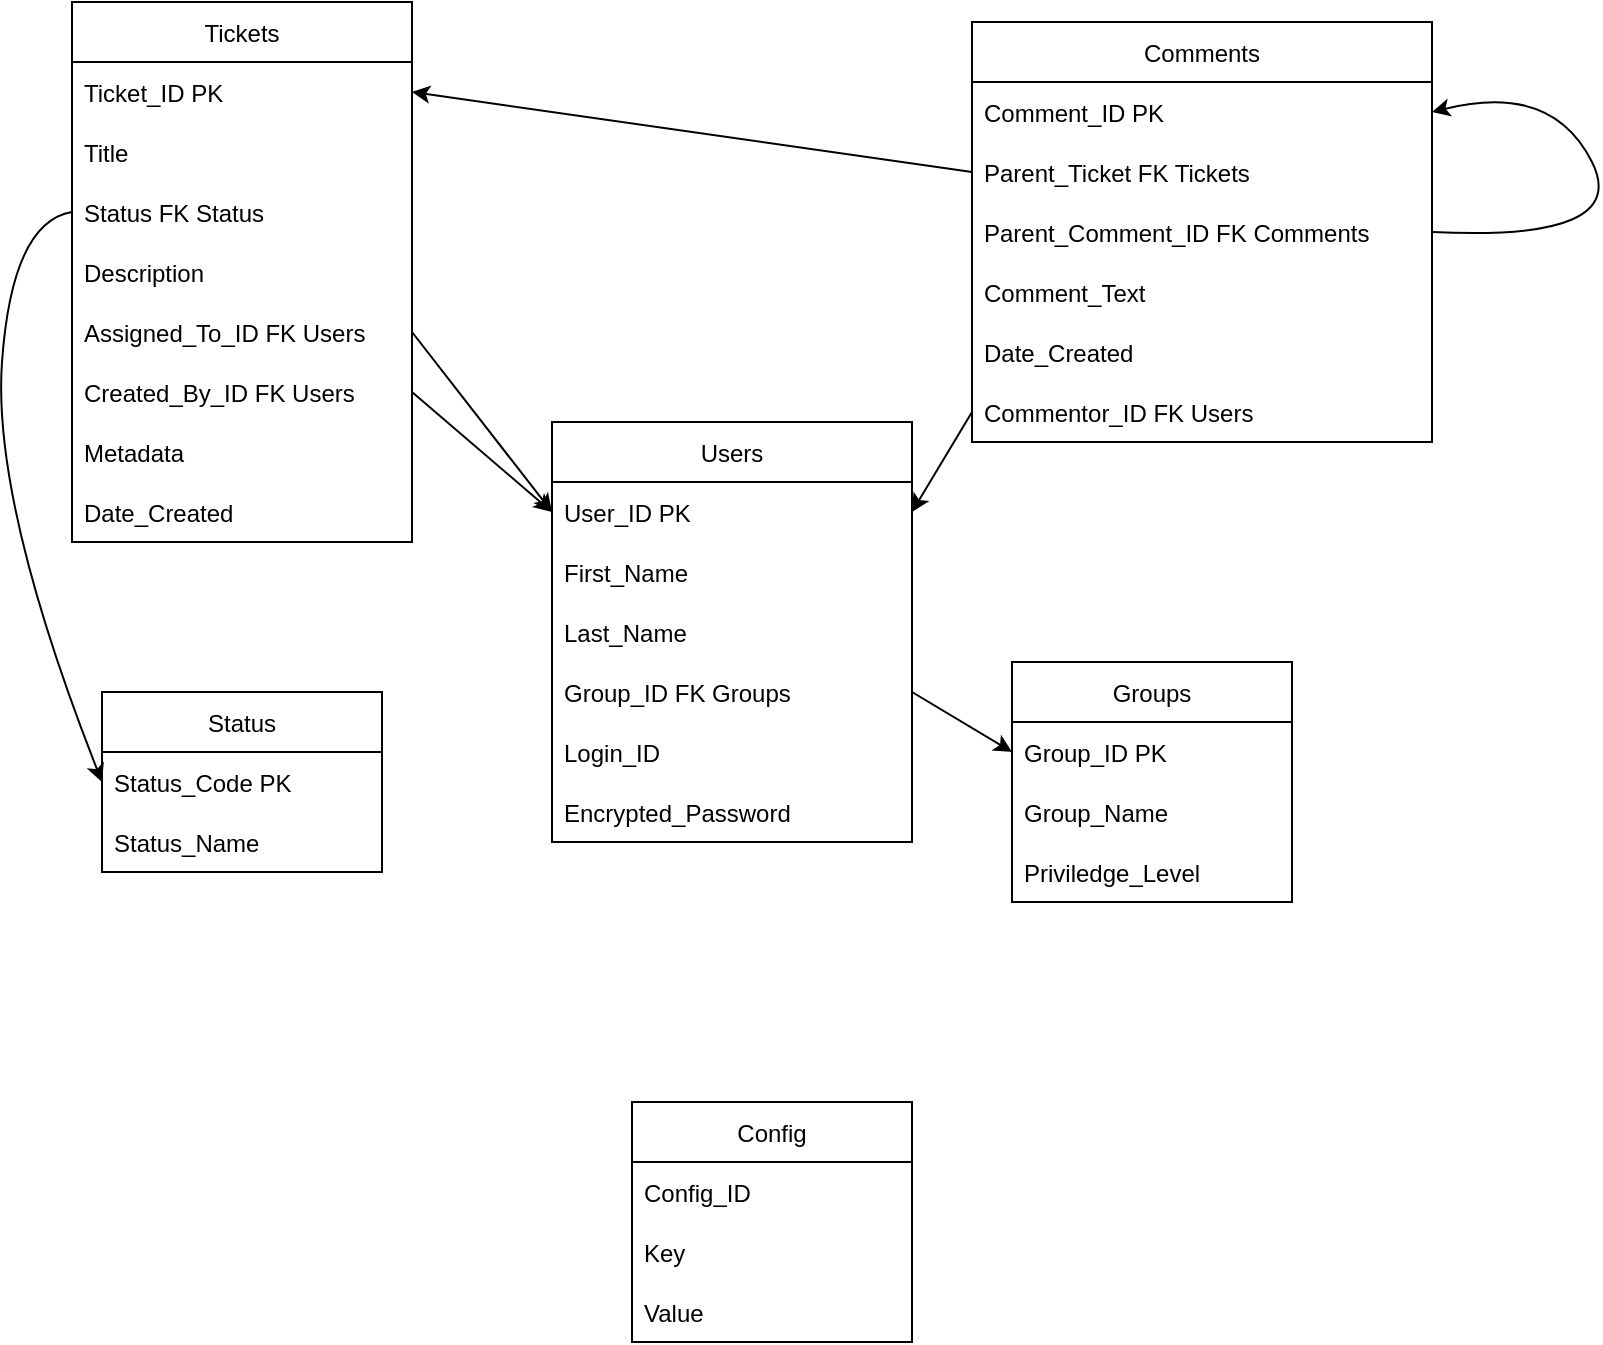 <mxfile version="20.3.3" type="github">
  <diagram id="sN0OmuLIDt1SOVn8i7zm" name="Page-1">
    <mxGraphModel dx="1422" dy="779" grid="1" gridSize="10" guides="1" tooltips="1" connect="1" arrows="1" fold="1" page="1" pageScale="1" pageWidth="850" pageHeight="1100" math="0" shadow="0">
      <root>
        <mxCell id="0" />
        <mxCell id="1" parent="0" />
        <mxCell id="s-rcmRFxwo0buM6xQGGl-9" value="Tickets" style="swimlane;fontStyle=0;childLayout=stackLayout;horizontal=1;startSize=30;horizontalStack=0;resizeParent=1;resizeParentMax=0;resizeLast=0;collapsible=1;marginBottom=0;" parent="1" vertex="1">
          <mxGeometry x="60" y="20" width="170" height="270" as="geometry" />
        </mxCell>
        <mxCell id="s-rcmRFxwo0buM6xQGGl-10" value="Ticket_ID PK" style="text;strokeColor=none;fillColor=none;align=left;verticalAlign=middle;spacingLeft=4;spacingRight=4;overflow=hidden;points=[[0,0.5],[1,0.5]];portConstraint=eastwest;rotatable=0;" parent="s-rcmRFxwo0buM6xQGGl-9" vertex="1">
          <mxGeometry y="30" width="170" height="30" as="geometry" />
        </mxCell>
        <mxCell id="s-rcmRFxwo0buM6xQGGl-11" value="Title" style="text;strokeColor=none;fillColor=none;align=left;verticalAlign=middle;spacingLeft=4;spacingRight=4;overflow=hidden;points=[[0,0.5],[1,0.5]];portConstraint=eastwest;rotatable=0;" parent="s-rcmRFxwo0buM6xQGGl-9" vertex="1">
          <mxGeometry y="60" width="170" height="30" as="geometry" />
        </mxCell>
        <mxCell id="s-rcmRFxwo0buM6xQGGl-12" value="Status FK Status" style="text;strokeColor=none;fillColor=none;align=left;verticalAlign=middle;spacingLeft=4;spacingRight=4;overflow=hidden;points=[[0,0.5],[1,0.5]];portConstraint=eastwest;rotatable=0;" parent="s-rcmRFxwo0buM6xQGGl-9" vertex="1">
          <mxGeometry y="90" width="170" height="30" as="geometry" />
        </mxCell>
        <mxCell id="s-rcmRFxwo0buM6xQGGl-13" value="Description" style="text;strokeColor=none;fillColor=none;align=left;verticalAlign=middle;spacingLeft=4;spacingRight=4;overflow=hidden;points=[[0,0.5],[1,0.5]];portConstraint=eastwest;rotatable=0;" parent="s-rcmRFxwo0buM6xQGGl-9" vertex="1">
          <mxGeometry y="120" width="170" height="30" as="geometry" />
        </mxCell>
        <mxCell id="s-rcmRFxwo0buM6xQGGl-14" value="Assigned_To_ID FK Users" style="text;strokeColor=none;fillColor=none;align=left;verticalAlign=middle;spacingLeft=4;spacingRight=4;overflow=hidden;points=[[0,0.5],[1,0.5]];portConstraint=eastwest;rotatable=0;" parent="s-rcmRFxwo0buM6xQGGl-9" vertex="1">
          <mxGeometry y="150" width="170" height="30" as="geometry" />
        </mxCell>
        <mxCell id="s-rcmRFxwo0buM6xQGGl-15" value="Created_By_ID FK Users" style="text;strokeColor=none;fillColor=none;align=left;verticalAlign=middle;spacingLeft=4;spacingRight=4;overflow=hidden;points=[[0,0.5],[1,0.5]];portConstraint=eastwest;rotatable=0;" parent="s-rcmRFxwo0buM6xQGGl-9" vertex="1">
          <mxGeometry y="180" width="170" height="30" as="geometry" />
        </mxCell>
        <mxCell id="TYKhlUwKwB5rizse9aNy-1" value="Metadata" style="text;strokeColor=none;fillColor=none;align=left;verticalAlign=middle;spacingLeft=4;spacingRight=4;overflow=hidden;points=[[0,0.5],[1,0.5]];portConstraint=eastwest;rotatable=0;" vertex="1" parent="s-rcmRFxwo0buM6xQGGl-9">
          <mxGeometry y="210" width="170" height="30" as="geometry" />
        </mxCell>
        <mxCell id="TYKhlUwKwB5rizse9aNy-2" value="Date_Created" style="text;strokeColor=none;fillColor=none;align=left;verticalAlign=middle;spacingLeft=4;spacingRight=4;overflow=hidden;points=[[0,0.5],[1,0.5]];portConstraint=eastwest;rotatable=0;" vertex="1" parent="s-rcmRFxwo0buM6xQGGl-9">
          <mxGeometry y="240" width="170" height="30" as="geometry" />
        </mxCell>
        <mxCell id="s-rcmRFxwo0buM6xQGGl-16" value="Comments" style="swimlane;fontStyle=0;childLayout=stackLayout;horizontal=1;startSize=30;horizontalStack=0;resizeParent=1;resizeParentMax=0;resizeLast=0;collapsible=1;marginBottom=0;" parent="1" vertex="1">
          <mxGeometry x="510" y="30" width="230" height="210" as="geometry" />
        </mxCell>
        <mxCell id="s-rcmRFxwo0buM6xQGGl-17" value="Comment_ID PK" style="text;strokeColor=none;fillColor=none;align=left;verticalAlign=middle;spacingLeft=4;spacingRight=4;overflow=hidden;points=[[0,0.5],[1,0.5]];portConstraint=eastwest;rotatable=0;" parent="s-rcmRFxwo0buM6xQGGl-16" vertex="1">
          <mxGeometry y="30" width="230" height="30" as="geometry" />
        </mxCell>
        <mxCell id="s-rcmRFxwo0buM6xQGGl-18" value="Parent_Ticket FK Tickets" style="text;strokeColor=none;fillColor=none;align=left;verticalAlign=middle;spacingLeft=4;spacingRight=4;overflow=hidden;points=[[0,0.5],[1,0.5]];portConstraint=eastwest;rotatable=0;" parent="s-rcmRFxwo0buM6xQGGl-16" vertex="1">
          <mxGeometry y="60" width="230" height="30" as="geometry" />
        </mxCell>
        <mxCell id="SADXFhDLi1Hw4QKX0aTN-11" value="Parent_Comment_ID FK Comments" style="text;strokeColor=none;fillColor=none;align=left;verticalAlign=middle;spacingLeft=4;spacingRight=4;overflow=hidden;points=[[0,0.5],[1,0.5]];portConstraint=eastwest;rotatable=0;" parent="s-rcmRFxwo0buM6xQGGl-16" vertex="1">
          <mxGeometry y="90" width="230" height="30" as="geometry" />
        </mxCell>
        <mxCell id="s-rcmRFxwo0buM6xQGGl-19" value="Comment_Text" style="text;strokeColor=none;fillColor=none;align=left;verticalAlign=middle;spacingLeft=4;spacingRight=4;overflow=hidden;points=[[0,0.5],[1,0.5]];portConstraint=eastwest;rotatable=0;" parent="s-rcmRFxwo0buM6xQGGl-16" vertex="1">
          <mxGeometry y="120" width="230" height="30" as="geometry" />
        </mxCell>
        <mxCell id="s-rcmRFxwo0buM6xQGGl-20" value="Date_Created" style="text;strokeColor=none;fillColor=none;align=left;verticalAlign=middle;spacingLeft=4;spacingRight=4;overflow=hidden;points=[[0,0.5],[1,0.5]];portConstraint=eastwest;rotatable=0;" parent="s-rcmRFxwo0buM6xQGGl-16" vertex="1">
          <mxGeometry y="150" width="230" height="30" as="geometry" />
        </mxCell>
        <mxCell id="s-rcmRFxwo0buM6xQGGl-21" value="Commentor_ID FK Users" style="text;strokeColor=none;fillColor=none;align=left;verticalAlign=middle;spacingLeft=4;spacingRight=4;overflow=hidden;points=[[0,0.5],[1,0.5]];portConstraint=eastwest;rotatable=0;" parent="s-rcmRFxwo0buM6xQGGl-16" vertex="1">
          <mxGeometry y="180" width="230" height="30" as="geometry" />
        </mxCell>
        <mxCell id="SADXFhDLi1Hw4QKX0aTN-13" value="" style="curved=1;endArrow=classic;html=1;rounded=0;exitX=1;exitY=0.5;exitDx=0;exitDy=0;entryX=1;entryY=0.5;entryDx=0;entryDy=0;" parent="s-rcmRFxwo0buM6xQGGl-16" source="SADXFhDLi1Hw4QKX0aTN-11" target="s-rcmRFxwo0buM6xQGGl-17" edge="1">
          <mxGeometry width="50" height="50" relative="1" as="geometry">
            <mxPoint x="-70" y="390" as="sourcePoint" />
            <mxPoint x="-20" y="340" as="targetPoint" />
            <Array as="points">
              <mxPoint x="330" y="110" />
              <mxPoint x="290" y="30" />
            </Array>
          </mxGeometry>
        </mxCell>
        <mxCell id="s-rcmRFxwo0buM6xQGGl-22" value="" style="endArrow=classic;html=1;rounded=0;exitX=0;exitY=0.5;exitDx=0;exitDy=0;entryX=1;entryY=0.5;entryDx=0;entryDy=0;" parent="1" source="s-rcmRFxwo0buM6xQGGl-18" target="s-rcmRFxwo0buM6xQGGl-10" edge="1">
          <mxGeometry width="50" height="50" relative="1" as="geometry">
            <mxPoint x="370" y="150" as="sourcePoint" />
            <mxPoint x="270" y="50" as="targetPoint" />
          </mxGeometry>
        </mxCell>
        <mxCell id="s-rcmRFxwo0buM6xQGGl-23" value="Users" style="swimlane;fontStyle=0;childLayout=stackLayout;horizontal=1;startSize=30;horizontalStack=0;resizeParent=1;resizeParentMax=0;resizeLast=0;collapsible=1;marginBottom=0;" parent="1" vertex="1">
          <mxGeometry x="300" y="230" width="180" height="210" as="geometry" />
        </mxCell>
        <mxCell id="s-rcmRFxwo0buM6xQGGl-24" value="User_ID PK" style="text;strokeColor=none;fillColor=none;align=left;verticalAlign=middle;spacingLeft=4;spacingRight=4;overflow=hidden;points=[[0,0.5],[1,0.5]];portConstraint=eastwest;rotatable=0;" parent="s-rcmRFxwo0buM6xQGGl-23" vertex="1">
          <mxGeometry y="30" width="180" height="30" as="geometry" />
        </mxCell>
        <mxCell id="s-rcmRFxwo0buM6xQGGl-25" value="First_Name" style="text;strokeColor=none;fillColor=none;align=left;verticalAlign=middle;spacingLeft=4;spacingRight=4;overflow=hidden;points=[[0,0.5],[1,0.5]];portConstraint=eastwest;rotatable=0;" parent="s-rcmRFxwo0buM6xQGGl-23" vertex="1">
          <mxGeometry y="60" width="180" height="30" as="geometry" />
        </mxCell>
        <mxCell id="s-rcmRFxwo0buM6xQGGl-26" value="Last_Name" style="text;strokeColor=none;fillColor=none;align=left;verticalAlign=middle;spacingLeft=4;spacingRight=4;overflow=hidden;points=[[0,0.5],[1,0.5]];portConstraint=eastwest;rotatable=0;" parent="s-rcmRFxwo0buM6xQGGl-23" vertex="1">
          <mxGeometry y="90" width="180" height="30" as="geometry" />
        </mxCell>
        <mxCell id="s-rcmRFxwo0buM6xQGGl-28" value="Group_ID FK Groups" style="text;strokeColor=none;fillColor=none;align=left;verticalAlign=middle;spacingLeft=4;spacingRight=4;overflow=hidden;points=[[0,0.5],[1,0.5]];portConstraint=eastwest;rotatable=0;" parent="s-rcmRFxwo0buM6xQGGl-23" vertex="1">
          <mxGeometry y="120" width="180" height="30" as="geometry" />
        </mxCell>
        <mxCell id="SADXFhDLi1Hw4QKX0aTN-8" value="Login_ID" style="text;strokeColor=none;fillColor=none;align=left;verticalAlign=middle;spacingLeft=4;spacingRight=4;overflow=hidden;points=[[0,0.5],[1,0.5]];portConstraint=eastwest;rotatable=0;" parent="s-rcmRFxwo0buM6xQGGl-23" vertex="1">
          <mxGeometry y="150" width="180" height="30" as="geometry" />
        </mxCell>
        <mxCell id="SADXFhDLi1Hw4QKX0aTN-9" value="Encrypted_Password" style="text;strokeColor=none;fillColor=none;align=left;verticalAlign=middle;spacingLeft=4;spacingRight=4;overflow=hidden;points=[[0,0.5],[1,0.5]];portConstraint=eastwest;rotatable=0;" parent="s-rcmRFxwo0buM6xQGGl-23" vertex="1">
          <mxGeometry y="180" width="180" height="30" as="geometry" />
        </mxCell>
        <mxCell id="SADXFhDLi1Hw4QKX0aTN-1" value="" style="endArrow=classic;html=1;rounded=0;exitX=1;exitY=0.5;exitDx=0;exitDy=0;entryX=0;entryY=0.5;entryDx=0;entryDy=0;" parent="1" source="s-rcmRFxwo0buM6xQGGl-14" target="s-rcmRFxwo0buM6xQGGl-24" edge="1">
          <mxGeometry width="50" height="50" relative="1" as="geometry">
            <mxPoint x="360" y="350" as="sourcePoint" />
            <mxPoint x="320" y="230" as="targetPoint" />
          </mxGeometry>
        </mxCell>
        <mxCell id="SADXFhDLi1Hw4QKX0aTN-2" value="" style="endArrow=classic;html=1;rounded=0;exitX=1;exitY=0.5;exitDx=0;exitDy=0;entryX=0;entryY=0.5;entryDx=0;entryDy=0;" parent="1" source="s-rcmRFxwo0buM6xQGGl-15" target="s-rcmRFxwo0buM6xQGGl-24" edge="1">
          <mxGeometry width="50" height="50" relative="1" as="geometry">
            <mxPoint x="440" y="440" as="sourcePoint" />
            <mxPoint x="490" y="390" as="targetPoint" />
          </mxGeometry>
        </mxCell>
        <mxCell id="SADXFhDLi1Hw4QKX0aTN-3" value="Groups" style="swimlane;fontStyle=0;childLayout=stackLayout;horizontal=1;startSize=30;horizontalStack=0;resizeParent=1;resizeParentMax=0;resizeLast=0;collapsible=1;marginBottom=0;" parent="1" vertex="1">
          <mxGeometry x="530" y="350" width="140" height="120" as="geometry" />
        </mxCell>
        <mxCell id="SADXFhDLi1Hw4QKX0aTN-4" value="Group_ID PK" style="text;strokeColor=none;fillColor=none;align=left;verticalAlign=middle;spacingLeft=4;spacingRight=4;overflow=hidden;points=[[0,0.5],[1,0.5]];portConstraint=eastwest;rotatable=0;" parent="SADXFhDLi1Hw4QKX0aTN-3" vertex="1">
          <mxGeometry y="30" width="140" height="30" as="geometry" />
        </mxCell>
        <mxCell id="SADXFhDLi1Hw4QKX0aTN-5" value="Group_Name" style="text;strokeColor=none;fillColor=none;align=left;verticalAlign=middle;spacingLeft=4;spacingRight=4;overflow=hidden;points=[[0,0.5],[1,0.5]];portConstraint=eastwest;rotatable=0;" parent="SADXFhDLi1Hw4QKX0aTN-3" vertex="1">
          <mxGeometry y="60" width="140" height="30" as="geometry" />
        </mxCell>
        <mxCell id="SADXFhDLi1Hw4QKX0aTN-6" value="Priviledge_Level" style="text;strokeColor=none;fillColor=none;align=left;verticalAlign=middle;spacingLeft=4;spacingRight=4;overflow=hidden;points=[[0,0.5],[1,0.5]];portConstraint=eastwest;rotatable=0;" parent="SADXFhDLi1Hw4QKX0aTN-3" vertex="1">
          <mxGeometry y="90" width="140" height="30" as="geometry" />
        </mxCell>
        <mxCell id="SADXFhDLi1Hw4QKX0aTN-7" value="" style="endArrow=classic;html=1;rounded=0;exitX=1;exitY=0.5;exitDx=0;exitDy=0;entryX=0;entryY=0.5;entryDx=0;entryDy=0;" parent="1" source="s-rcmRFxwo0buM6xQGGl-28" target="SADXFhDLi1Hw4QKX0aTN-4" edge="1">
          <mxGeometry width="50" height="50" relative="1" as="geometry">
            <mxPoint x="440" y="440" as="sourcePoint" />
            <mxPoint x="490" y="390" as="targetPoint" />
          </mxGeometry>
        </mxCell>
        <mxCell id="SADXFhDLi1Hw4QKX0aTN-10" value="" style="endArrow=classic;html=1;rounded=0;exitX=0;exitY=0.5;exitDx=0;exitDy=0;entryX=1;entryY=0.5;entryDx=0;entryDy=0;" parent="1" source="s-rcmRFxwo0buM6xQGGl-21" target="s-rcmRFxwo0buM6xQGGl-24" edge="1">
          <mxGeometry width="50" height="50" relative="1" as="geometry">
            <mxPoint x="430" y="410" as="sourcePoint" />
            <mxPoint x="480" y="360" as="targetPoint" />
          </mxGeometry>
        </mxCell>
        <mxCell id="di_1puOxkQzb7Zz4RHjQ-1" value="Status" style="swimlane;fontStyle=0;childLayout=stackLayout;horizontal=1;startSize=30;horizontalStack=0;resizeParent=1;resizeParentMax=0;resizeLast=0;collapsible=1;marginBottom=0;" parent="1" vertex="1">
          <mxGeometry x="75" y="365" width="140" height="90" as="geometry" />
        </mxCell>
        <mxCell id="di_1puOxkQzb7Zz4RHjQ-2" value="Status_Code PK" style="text;strokeColor=none;fillColor=none;align=left;verticalAlign=middle;spacingLeft=4;spacingRight=4;overflow=hidden;points=[[0,0.5],[1,0.5]];portConstraint=eastwest;rotatable=0;" parent="di_1puOxkQzb7Zz4RHjQ-1" vertex="1">
          <mxGeometry y="30" width="140" height="30" as="geometry" />
        </mxCell>
        <mxCell id="di_1puOxkQzb7Zz4RHjQ-3" value="Status_Name" style="text;strokeColor=none;fillColor=none;align=left;verticalAlign=middle;spacingLeft=4;spacingRight=4;overflow=hidden;points=[[0,0.5],[1,0.5]];portConstraint=eastwest;rotatable=0;" parent="di_1puOxkQzb7Zz4RHjQ-1" vertex="1">
          <mxGeometry y="60" width="140" height="30" as="geometry" />
        </mxCell>
        <mxCell id="di_1puOxkQzb7Zz4RHjQ-5" value="" style="curved=1;endArrow=classic;html=1;rounded=0;entryX=0;entryY=0.5;entryDx=0;entryDy=0;exitX=0;exitY=0.5;exitDx=0;exitDy=0;" parent="1" source="s-rcmRFxwo0buM6xQGGl-12" target="di_1puOxkQzb7Zz4RHjQ-2" edge="1">
          <mxGeometry width="50" height="50" relative="1" as="geometry">
            <mxPoint x="400" y="410" as="sourcePoint" />
            <mxPoint x="450" y="360" as="targetPoint" />
            <Array as="points">
              <mxPoint x="30" y="130" />
              <mxPoint x="20" y="270" />
            </Array>
          </mxGeometry>
        </mxCell>
        <mxCell id="TYKhlUwKwB5rizse9aNy-3" value="Config" style="swimlane;fontStyle=0;childLayout=stackLayout;horizontal=1;startSize=30;horizontalStack=0;resizeParent=1;resizeParentMax=0;resizeLast=0;collapsible=1;marginBottom=0;" vertex="1" parent="1">
          <mxGeometry x="340" y="570" width="140" height="120" as="geometry" />
        </mxCell>
        <mxCell id="TYKhlUwKwB5rizse9aNy-4" value="Config_ID" style="text;strokeColor=none;fillColor=none;align=left;verticalAlign=middle;spacingLeft=4;spacingRight=4;overflow=hidden;points=[[0,0.5],[1,0.5]];portConstraint=eastwest;rotatable=0;" vertex="1" parent="TYKhlUwKwB5rizse9aNy-3">
          <mxGeometry y="30" width="140" height="30" as="geometry" />
        </mxCell>
        <mxCell id="TYKhlUwKwB5rizse9aNy-5" value="Key" style="text;strokeColor=none;fillColor=none;align=left;verticalAlign=middle;spacingLeft=4;spacingRight=4;overflow=hidden;points=[[0,0.5],[1,0.5]];portConstraint=eastwest;rotatable=0;" vertex="1" parent="TYKhlUwKwB5rizse9aNy-3">
          <mxGeometry y="60" width="140" height="30" as="geometry" />
        </mxCell>
        <mxCell id="TYKhlUwKwB5rizse9aNy-6" value="Value" style="text;strokeColor=none;fillColor=none;align=left;verticalAlign=middle;spacingLeft=4;spacingRight=4;overflow=hidden;points=[[0,0.5],[1,0.5]];portConstraint=eastwest;rotatable=0;" vertex="1" parent="TYKhlUwKwB5rizse9aNy-3">
          <mxGeometry y="90" width="140" height="30" as="geometry" />
        </mxCell>
      </root>
    </mxGraphModel>
  </diagram>
</mxfile>
